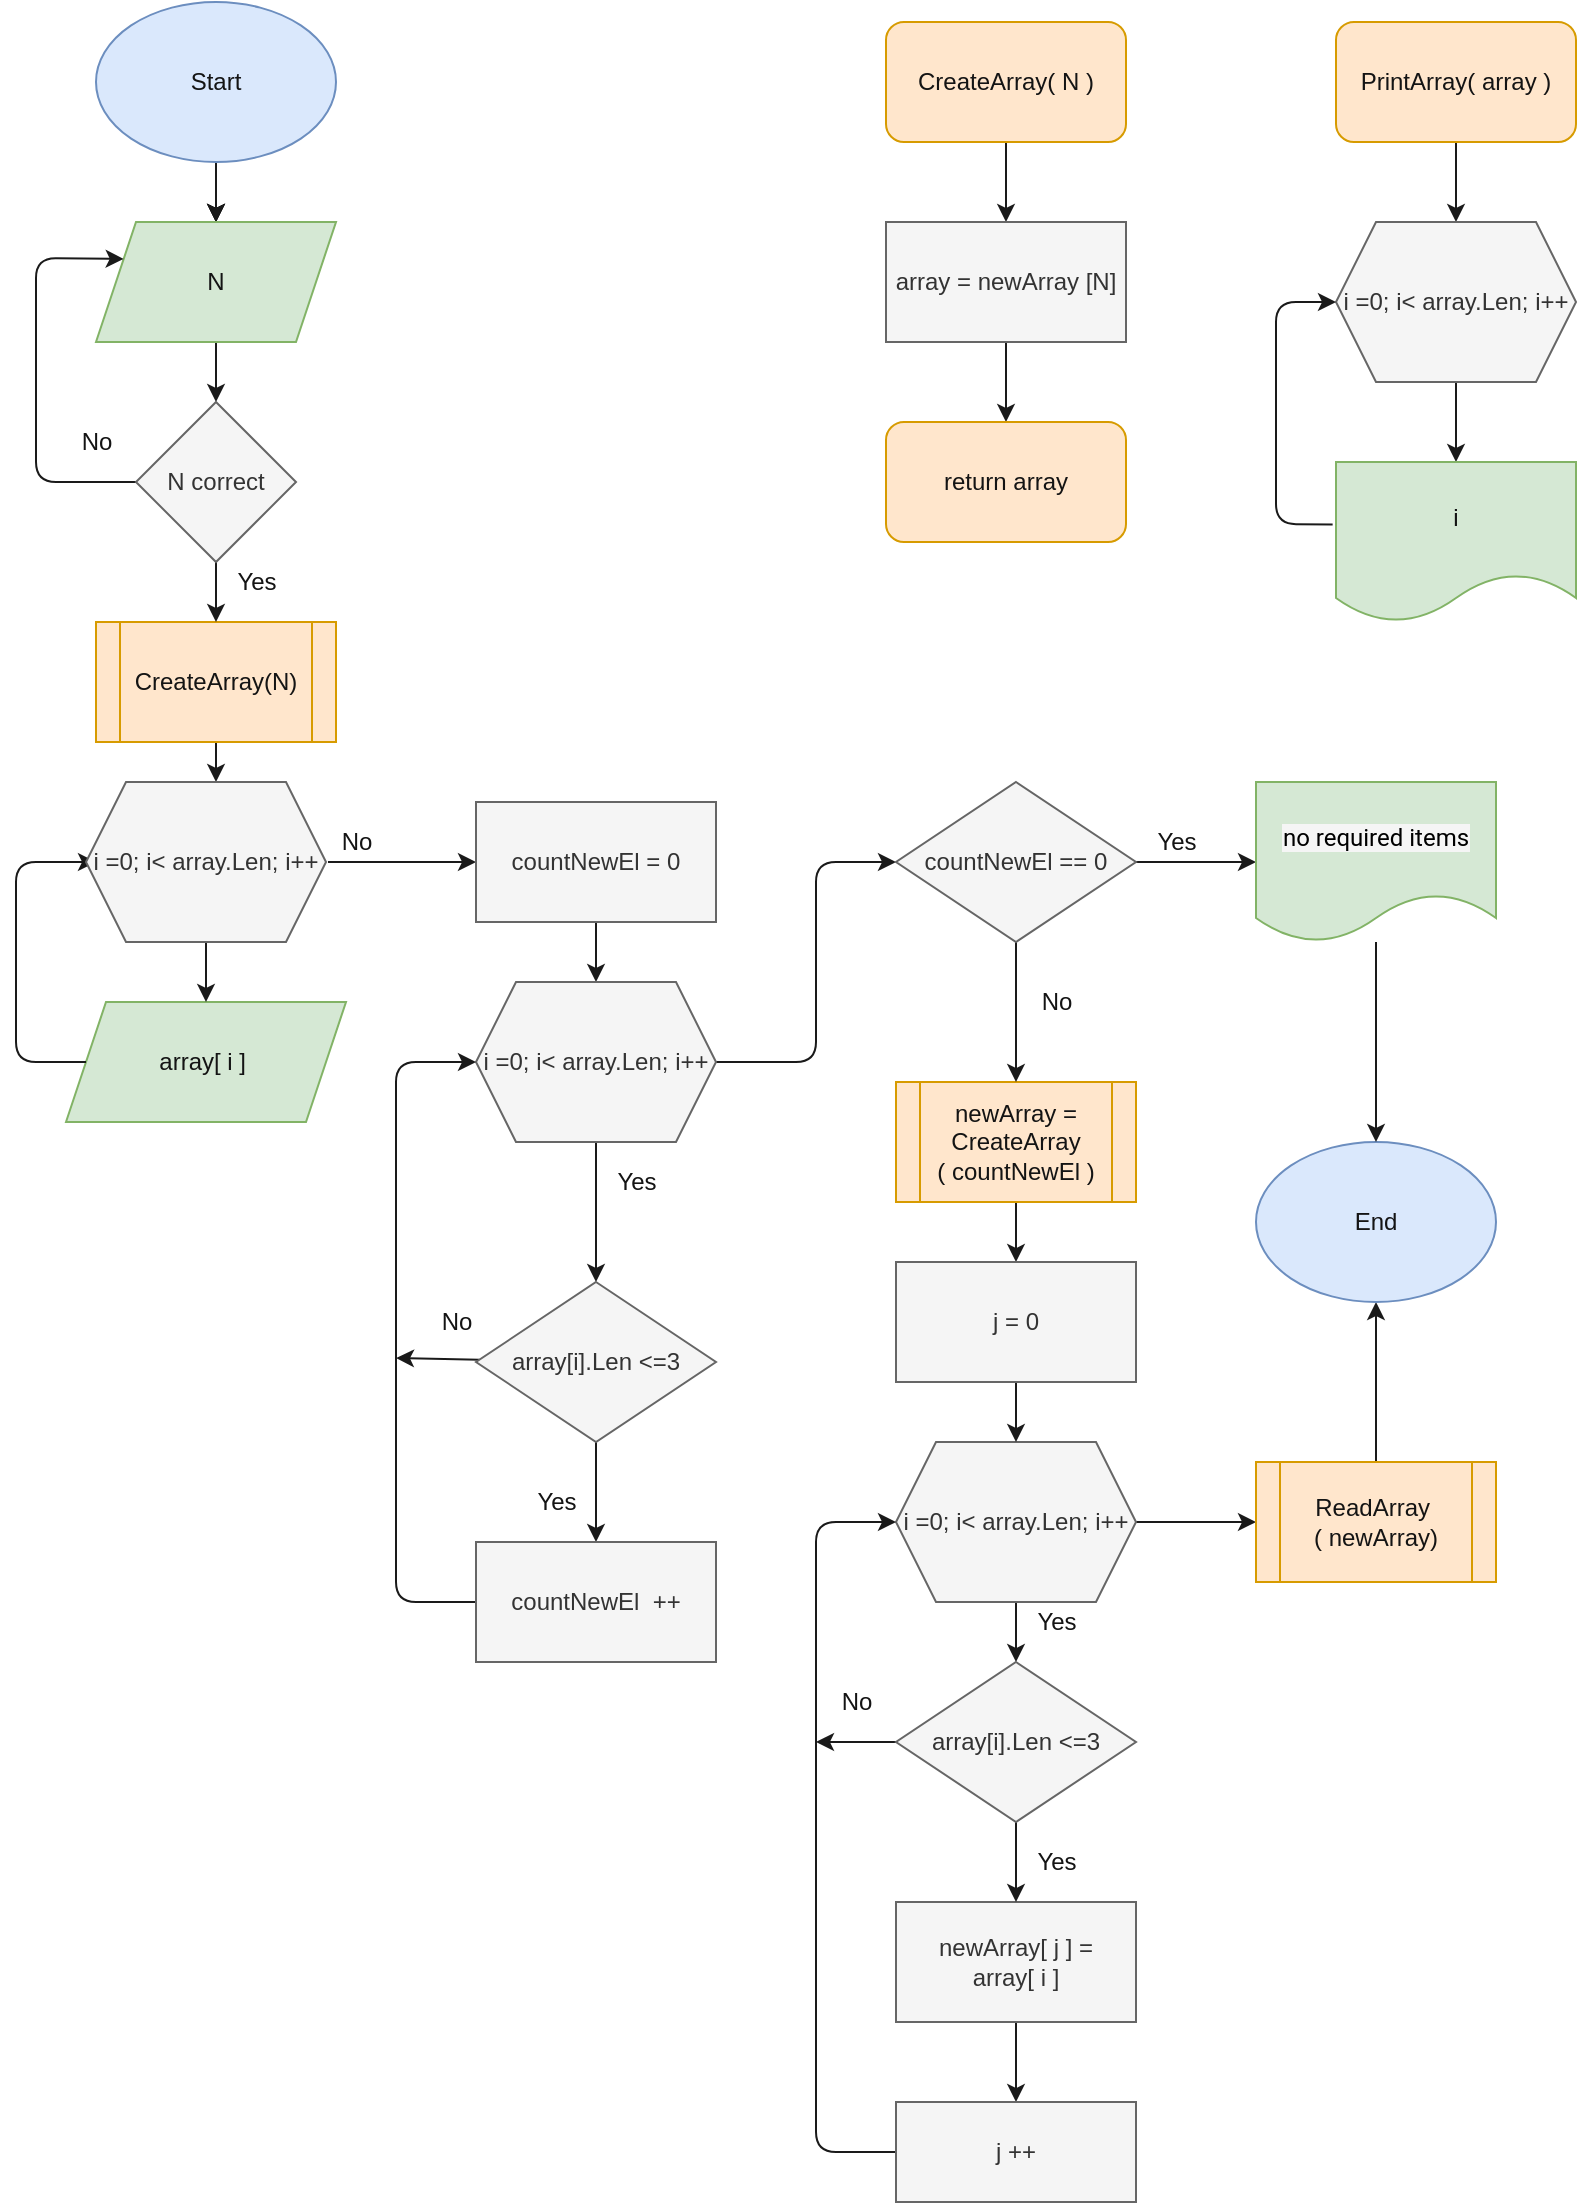 <mxfile>
    <diagram id="oc7l5IYD56ZEyAZq3uZG" name="Страница 1">
        <mxGraphModel dx="690" dy="543" grid="1" gridSize="10" guides="1" tooltips="1" connect="1" arrows="1" fold="1" page="1" pageScale="1" pageWidth="827" pageHeight="1169" background="#ffffff" math="0" shadow="0">
            <root>
                <mxCell id="0"/>
                <mxCell id="1" parent="0"/>
                <mxCell id="5" value="" style="edgeStyle=none;html=1;fontColor=#141414;" parent="1" source="2" target="4" edge="1">
                    <mxGeometry relative="1" as="geometry"/>
                </mxCell>
                <mxCell id="6" style="edgeStyle=none;html=1;entryX=0.5;entryY=0;entryDx=0;entryDy=0;fontColor=#141414;" parent="1" source="2" target="4" edge="1">
                    <mxGeometry relative="1" as="geometry"/>
                </mxCell>
                <mxCell id="7" style="edgeStyle=none;html=1;fontColor=#141414;strokeColor=#1A1A1A;" parent="1" source="2" edge="1">
                    <mxGeometry relative="1" as="geometry">
                        <mxPoint x="140" y="150" as="targetPoint"/>
                    </mxGeometry>
                </mxCell>
                <mxCell id="2" value="&lt;font color=&quot;#141414&quot;&gt;Start&lt;/font&gt;" style="ellipse;whiteSpace=wrap;html=1;fillColor=#dae8fc;strokeColor=#6c8ebf;" parent="1" vertex="1">
                    <mxGeometry x="80" y="40" width="120" height="80" as="geometry"/>
                </mxCell>
                <mxCell id="13" style="edgeStyle=none;html=1;fontColor=#141414;strokeColor=#1A1A1A;" parent="1" source="4" edge="1">
                    <mxGeometry relative="1" as="geometry">
                        <mxPoint x="140" y="240" as="targetPoint"/>
                    </mxGeometry>
                </mxCell>
                <mxCell id="4" value="&lt;font color=&quot;#141414&quot;&gt;N&lt;/font&gt;" style="shape=parallelogram;perimeter=parallelogramPerimeter;whiteSpace=wrap;html=1;fixedSize=1;fillColor=#d5e8d4;strokeColor=#82b366;" parent="1" vertex="1">
                    <mxGeometry x="80" y="150" width="120" height="60" as="geometry"/>
                </mxCell>
                <mxCell id="9" style="edgeStyle=none;html=1;fontColor=#141414;strokeColor=#1A1A1A;" parent="1" source="8" edge="1">
                    <mxGeometry relative="1" as="geometry">
                        <mxPoint x="535" y="150" as="targetPoint"/>
                    </mxGeometry>
                </mxCell>
                <mxCell id="8" value="&lt;font color=&quot;#141414&quot;&gt;CreateArray( N )&lt;/font&gt;" style="rounded=1;whiteSpace=wrap;html=1;fillColor=#ffe6cc;strokeColor=#d79b00;" parent="1" vertex="1">
                    <mxGeometry x="475" y="50" width="120" height="60" as="geometry"/>
                </mxCell>
                <mxCell id="11" style="edgeStyle=none;html=1;fontColor=#141414;strokeColor=#1A1A1A;" parent="1" source="10" edge="1">
                    <mxGeometry relative="1" as="geometry">
                        <mxPoint x="535" y="250" as="targetPoint"/>
                    </mxGeometry>
                </mxCell>
                <mxCell id="10" value="array = newArray [N]" style="rounded=0;whiteSpace=wrap;html=1;fontColor=#333333;fillColor=#f5f5f5;strokeColor=#666666;" parent="1" vertex="1">
                    <mxGeometry x="475" y="150" width="120" height="60" as="geometry"/>
                </mxCell>
                <mxCell id="12" value="&lt;font color=&quot;#141414&quot;&gt;return array&lt;/font&gt;" style="rounded=1;whiteSpace=wrap;html=1;fillColor=#ffe6cc;strokeColor=#d79b00;" parent="1" vertex="1">
                    <mxGeometry x="475" y="250" width="120" height="60" as="geometry"/>
                </mxCell>
                <mxCell id="15" style="edgeStyle=none;html=1;fontColor=#141414;strokeColor=#1A1A1A;" parent="1" source="14" edge="1">
                    <mxGeometry relative="1" as="geometry">
                        <mxPoint x="140" y="430" as="targetPoint"/>
                    </mxGeometry>
                </mxCell>
                <mxCell id="14" value="&lt;font color=&quot;#141414&quot;&gt;CreateArray(N)&lt;/font&gt;" style="shape=process;whiteSpace=wrap;html=1;backgroundOutline=1;fillColor=#ffe6cc;strokeColor=#d79b00;" parent="1" vertex="1">
                    <mxGeometry x="80" y="350" width="120" height="60" as="geometry"/>
                </mxCell>
                <mxCell id="29" style="edgeStyle=none;html=1;exitX=0.033;exitY=1;exitDx=0;exitDy=0;fontColor=#141414;strokeColor=#1A1A1A;entryX=0;entryY=0.5;entryDx=0;entryDy=0;exitPerimeter=0;" parent="1" source="95" edge="1" target="41">
                    <mxGeometry relative="1" as="geometry">
                        <mxPoint x="240" y="470" as="targetPoint"/>
                        <mxPoint x="180" y="530" as="sourcePoint"/>
                    </mxGeometry>
                </mxCell>
                <mxCell id="22" value="&lt;font color=&quot;#141414&quot;&gt;array[ i ]&amp;nbsp;&lt;br&gt;&lt;/font&gt;" style="shape=parallelogram;perimeter=parallelogramPerimeter;whiteSpace=wrap;html=1;fixedSize=1;fillColor=#d5e8d4;strokeColor=#82b366;" parent="1" vertex="1">
                    <mxGeometry x="65" y="540" width="140" height="60" as="geometry"/>
                </mxCell>
                <mxCell id="27" style="edgeStyle=none;html=1;entryX=0;entryY=0.5;entryDx=0;entryDy=0;fontColor=#141414;strokeColor=#1A1A1A;exitX=0;exitY=0.5;exitDx=0;exitDy=0;" parent="1" source="22" edge="1">
                    <mxGeometry relative="1" as="geometry">
                        <Array as="points">
                            <mxPoint x="40" y="570"/>
                            <mxPoint x="40" y="470"/>
                        </Array>
                        <mxPoint x="60.0" y="650.0" as="sourcePoint"/>
                        <mxPoint x="80" y="470" as="targetPoint"/>
                    </mxGeometry>
                </mxCell>
                <mxCell id="85" style="edgeStyle=none;html=1;entryX=0.5;entryY=0;entryDx=0;entryDy=0;strokeColor=#1A1A1A;" edge="1" parent="1" source="41" target="43">
                    <mxGeometry relative="1" as="geometry"/>
                </mxCell>
                <mxCell id="41" value="countNewEl = 0" style="rounded=0;whiteSpace=wrap;html=1;fontColor=#333333;fillColor=#f5f5f5;strokeColor=#666666;" parent="1" vertex="1">
                    <mxGeometry x="270" y="440" width="120" height="60" as="geometry"/>
                </mxCell>
                <mxCell id="44" style="edgeStyle=none;html=1;exitX=0.5;exitY=1;exitDx=0;exitDy=0;fontColor=#141414;strokeColor=#1A1A1A;entryX=0.5;entryY=0;entryDx=0;entryDy=0;" parent="1" source="43" edge="1" target="46">
                    <mxGeometry relative="1" as="geometry">
                        <mxPoint x="300" y="630" as="targetPoint"/>
                    </mxGeometry>
                </mxCell>
                <mxCell id="54" style="edgeStyle=none;html=1;exitX=1;exitY=0.5;exitDx=0;exitDy=0;fontColor=#141414;strokeColor=#1A1A1A;entryX=0;entryY=0.5;entryDx=0;entryDy=0;" parent="1" source="43" target="100" edge="1">
                    <mxGeometry relative="1" as="geometry">
                        <mxPoint x="400" y="460" as="targetPoint"/>
                        <Array as="points">
                            <mxPoint x="440" y="570"/>
                            <mxPoint x="440" y="470"/>
                        </Array>
                    </mxGeometry>
                </mxCell>
                <mxCell id="43" value="i =0; i&amp;lt; array.Len; i++" style="shape=hexagon;perimeter=hexagonPerimeter2;whiteSpace=wrap;html=1;fixedSize=1;fontColor=#333333;fillColor=#f5f5f5;strokeColor=#666666;" parent="1" vertex="1">
                    <mxGeometry x="270" y="530" width="120" height="80" as="geometry"/>
                </mxCell>
                <mxCell id="49" value="" style="edgeStyle=none;html=1;fontColor=#141414;strokeColor=#1A1A1A;" parent="1" source="46" target="48" edge="1">
                    <mxGeometry relative="1" as="geometry"/>
                </mxCell>
                <mxCell id="83" style="edgeStyle=none;html=1;strokeColor=#1A1A1A;" edge="1" parent="1" source="46">
                    <mxGeometry relative="1" as="geometry">
                        <mxPoint x="230" y="718" as="targetPoint"/>
                    </mxGeometry>
                </mxCell>
                <mxCell id="46" value="array[i].Len &amp;lt;=3" style="rhombus;whiteSpace=wrap;html=1;fillColor=#f5f5f5;strokeColor=#666666;fontColor=#333333;" parent="1" vertex="1">
                    <mxGeometry x="270" y="680" width="120" height="80" as="geometry"/>
                </mxCell>
                <mxCell id="50" style="edgeStyle=none;html=1;entryX=0;entryY=0.5;entryDx=0;entryDy=0;fontColor=#141414;strokeColor=#1A1A1A;exitX=0;exitY=0.5;exitDx=0;exitDy=0;" parent="1" target="43" edge="1" source="48">
                    <mxGeometry relative="1" as="geometry">
                        <mxPoint x="240" y="850" as="sourcePoint"/>
                        <Array as="points">
                            <mxPoint x="230" y="840"/>
                            <mxPoint x="230" y="730"/>
                            <mxPoint x="230" y="570"/>
                        </Array>
                    </mxGeometry>
                </mxCell>
                <mxCell id="48" value="&lt;span&gt;countNewEl&amp;nbsp; ++&lt;/span&gt;" style="whiteSpace=wrap;html=1;fillColor=#f5f5f5;strokeColor=#666666;fontColor=#333333;" parent="1" vertex="1">
                    <mxGeometry x="270" y="810" width="120" height="60" as="geometry"/>
                </mxCell>
                <mxCell id="51" value="Yes" style="text;html=1;align=center;verticalAlign=middle;resizable=0;points=[];autosize=1;strokeColor=none;fillColor=none;fontColor=#141414;" parent="1" vertex="1">
                    <mxGeometry x="290" y="780" width="40" height="20" as="geometry"/>
                </mxCell>
                <mxCell id="99" style="edgeStyle=none;html=1;fontColor=#141414;strokeColor=#1A1A1A;" edge="1" parent="1" source="56">
                    <mxGeometry relative="1" as="geometry">
                        <mxPoint x="540" y="670" as="targetPoint"/>
                    </mxGeometry>
                </mxCell>
                <mxCell id="56" value="&lt;font color=&quot;#141414&quot;&gt;newArray = CreateArray&lt;br&gt;( countNewEl )&lt;/font&gt;" style="shape=process;whiteSpace=wrap;html=1;backgroundOutline=1;fillColor=#ffe6cc;strokeColor=#d79b00;" parent="1" vertex="1">
                    <mxGeometry x="480" y="580" width="120" height="60" as="geometry"/>
                </mxCell>
                <mxCell id="60" style="edgeStyle=none;html=1;entryX=0.5;entryY=0;entryDx=0;entryDy=0;fontColor=#141414;strokeColor=#1A1A1A;" parent="1" source="58" edge="1">
                    <mxGeometry relative="1" as="geometry">
                        <mxPoint x="540" y="870" as="targetPoint"/>
                    </mxGeometry>
                </mxCell>
                <mxCell id="93" style="edgeStyle=none;html=1;entryX=0;entryY=0.5;entryDx=0;entryDy=0;fontColor=#141414;strokeColor=#1A1A1A;" edge="1" parent="1" source="58" target="79">
                    <mxGeometry relative="1" as="geometry"/>
                </mxCell>
                <mxCell id="58" value="i =0; i&amp;lt; array.Len; i++" style="shape=hexagon;perimeter=hexagonPerimeter2;whiteSpace=wrap;html=1;fixedSize=1;fontColor=#333333;fillColor=#f5f5f5;strokeColor=#666666;" parent="1" vertex="1">
                    <mxGeometry x="480" y="760" width="120" height="80" as="geometry"/>
                </mxCell>
                <mxCell id="87" style="edgeStyle=none;html=1;entryX=0.5;entryY=0;entryDx=0;entryDy=0;fontColor=#141414;strokeColor=#1A1A1A;" edge="1" parent="1" source="62" target="58">
                    <mxGeometry relative="1" as="geometry"/>
                </mxCell>
                <mxCell id="62" value="j = 0" style="whiteSpace=wrap;html=1;fillColor=#f5f5f5;strokeColor=#666666;fontColor=#333333;" parent="1" vertex="1">
                    <mxGeometry x="480" y="670" width="120" height="60" as="geometry"/>
                </mxCell>
                <mxCell id="71" style="edgeStyle=none;html=1;entryX=0.5;entryY=0;entryDx=0;entryDy=0;fontColor=#141414;strokeColor=#1A1A1A;" parent="1" source="66" target="69" edge="1">
                    <mxGeometry relative="1" as="geometry"/>
                </mxCell>
                <mxCell id="66" value="&lt;span&gt;newArray[ j ] = &lt;br&gt;array[ i ]&lt;/span&gt;" style="whiteSpace=wrap;html=1;fillColor=#f5f5f5;strokeColor=#666666;fontColor=#333333;" parent="1" vertex="1">
                    <mxGeometry x="480" y="990" width="120" height="60" as="geometry"/>
                </mxCell>
                <mxCell id="70" style="edgeStyle=none;html=1;exitX=0;exitY=0.5;exitDx=0;exitDy=0;entryX=0;entryY=0.5;entryDx=0;entryDy=0;fontColor=#141414;strokeColor=#1A1A1A;" parent="1" source="69" target="58" edge="1">
                    <mxGeometry relative="1" as="geometry">
                        <Array as="points">
                            <mxPoint x="440" y="1115"/>
                            <mxPoint x="440" y="800"/>
                        </Array>
                    </mxGeometry>
                </mxCell>
                <mxCell id="69" value="j ++" style="whiteSpace=wrap;html=1;fillColor=#f5f5f5;strokeColor=#666666;fontColor=#333333;" parent="1" vertex="1">
                    <mxGeometry x="480" y="1090" width="120" height="50" as="geometry"/>
                </mxCell>
                <mxCell id="73" style="edgeStyle=none;html=1;fontColor=#141414;strokeColor=#1A1A1A;" parent="1" source="72" edge="1">
                    <mxGeometry relative="1" as="geometry">
                        <mxPoint x="760" y="150.0" as="targetPoint"/>
                    </mxGeometry>
                </mxCell>
                <mxCell id="72" value="&lt;font color=&quot;#141414&quot;&gt;PrintArray( array )&lt;/font&gt;" style="rounded=1;whiteSpace=wrap;html=1;fillColor=#ffe6cc;strokeColor=#d79b00;" parent="1" vertex="1">
                    <mxGeometry x="700" y="50" width="120" height="60" as="geometry"/>
                </mxCell>
                <mxCell id="75" style="edgeStyle=none;html=1;fontColor=#141414;strokeColor=#1A1A1A;" parent="1" source="74" target="76" edge="1">
                    <mxGeometry relative="1" as="geometry">
                        <mxPoint x="760" y="270" as="targetPoint"/>
                    </mxGeometry>
                </mxCell>
                <mxCell id="74" value="i =0; i&amp;lt; array.Len; i++" style="shape=hexagon;perimeter=hexagonPerimeter2;whiteSpace=wrap;html=1;fixedSize=1;fontColor=#333333;fillColor=#f5f5f5;strokeColor=#666666;" parent="1" vertex="1">
                    <mxGeometry x="700" y="150" width="120" height="80" as="geometry"/>
                </mxCell>
                <mxCell id="77" style="edgeStyle=none;html=1;fontColor=#141414;strokeColor=#1A1A1A;entryX=0;entryY=0.5;entryDx=0;entryDy=0;exitX=-0.014;exitY=0.39;exitDx=0;exitDy=0;exitPerimeter=0;" parent="1" source="76" target="74" edge="1">
                    <mxGeometry relative="1" as="geometry">
                        <mxPoint x="660" y="310" as="targetPoint"/>
                        <Array as="points">
                            <mxPoint x="670" y="301"/>
                            <mxPoint x="670" y="190"/>
                        </Array>
                    </mxGeometry>
                </mxCell>
                <mxCell id="76" value="&lt;font color=&quot;#141414&quot;&gt;i&lt;/font&gt;" style="shape=document;whiteSpace=wrap;html=1;boundedLbl=1;fillColor=#d5e8d4;strokeColor=#82b366;" parent="1" vertex="1">
                    <mxGeometry x="700" y="270" width="120" height="80" as="geometry"/>
                </mxCell>
                <mxCell id="105" style="edgeStyle=none;html=1;entryX=0.5;entryY=1;entryDx=0;entryDy=0;fontSize=10;fontColor=#141414;strokeColor=#1A1A1A;" edge="1" parent="1" source="79" target="81">
                    <mxGeometry relative="1" as="geometry"/>
                </mxCell>
                <mxCell id="79" value="&lt;font color=&quot;#141414&quot;&gt;ReadArray&amp;nbsp;&lt;br&gt;( newArray)&lt;/font&gt;" style="shape=process;whiteSpace=wrap;html=1;backgroundOutline=1;fillColor=#ffe6cc;strokeColor=#d79b00;" parent="1" vertex="1">
                    <mxGeometry x="660" y="770" width="120" height="60" as="geometry"/>
                </mxCell>
                <mxCell id="81" value="&lt;font color=&quot;#141414&quot;&gt;End&lt;/font&gt;" style="ellipse;whiteSpace=wrap;html=1;fillColor=#dae8fc;strokeColor=#6c8ebf;" parent="1" vertex="1">
                    <mxGeometry x="660" y="610" width="120" height="80" as="geometry"/>
                </mxCell>
                <mxCell id="86" value="&lt;font color=&quot;#141414&quot;&gt;No&lt;/font&gt;" style="text;html=1;align=center;verticalAlign=middle;resizable=0;points=[];autosize=1;strokeColor=none;fillColor=none;" vertex="1" parent="1">
                    <mxGeometry x="245" y="690" width="30" height="20" as="geometry"/>
                </mxCell>
                <mxCell id="89" style="edgeStyle=none;html=1;entryX=0.5;entryY=0;entryDx=0;entryDy=0;fontColor=#141414;strokeColor=#1A1A1A;" edge="1" parent="1" source="88" target="66">
                    <mxGeometry relative="1" as="geometry"/>
                </mxCell>
                <mxCell id="90" style="edgeStyle=none;html=1;fontColor=#141414;strokeColor=#1A1A1A;" edge="1" parent="1" source="88">
                    <mxGeometry relative="1" as="geometry">
                        <mxPoint x="440" y="910" as="targetPoint"/>
                    </mxGeometry>
                </mxCell>
                <mxCell id="88" value="array[i].Len &amp;lt;=3" style="rhombus;whiteSpace=wrap;html=1;fillColor=#f5f5f5;strokeColor=#666666;fontColor=#333333;" vertex="1" parent="1">
                    <mxGeometry x="480" y="870" width="120" height="80" as="geometry"/>
                </mxCell>
                <mxCell id="91" value="No" style="text;html=1;align=center;verticalAlign=middle;resizable=0;points=[];autosize=1;strokeColor=none;fillColor=none;fontColor=#141414;" vertex="1" parent="1">
                    <mxGeometry x="445" y="880" width="30" height="20" as="geometry"/>
                </mxCell>
                <mxCell id="92" value="Yes" style="text;html=1;align=center;verticalAlign=middle;resizable=0;points=[];autosize=1;strokeColor=none;fillColor=none;fontColor=#141414;" vertex="1" parent="1">
                    <mxGeometry x="540" y="960" width="40" height="20" as="geometry"/>
                </mxCell>
                <mxCell id="95" value="No" style="text;html=1;align=center;verticalAlign=middle;resizable=0;points=[];autosize=1;strokeColor=none;fillColor=none;fontColor=#141414;" vertex="1" parent="1">
                    <mxGeometry x="195" y="450" width="30" height="20" as="geometry"/>
                </mxCell>
                <mxCell id="97" value="Yes" style="text;html=1;align=center;verticalAlign=middle;resizable=0;points=[];autosize=1;strokeColor=none;fillColor=none;fontColor=#141414;" vertex="1" parent="1">
                    <mxGeometry x="330" y="620" width="40" height="20" as="geometry"/>
                </mxCell>
                <mxCell id="98" value="Yes" style="text;html=1;align=center;verticalAlign=middle;resizable=0;points=[];autosize=1;strokeColor=none;fillColor=none;fontColor=#141414;" vertex="1" parent="1">
                    <mxGeometry x="540" y="840" width="40" height="20" as="geometry"/>
                </mxCell>
                <mxCell id="101" style="edgeStyle=none;html=1;entryX=0.5;entryY=0;entryDx=0;entryDy=0;fontColor=#141414;strokeColor=#1A1A1A;" edge="1" parent="1" source="100" target="56">
                    <mxGeometry relative="1" as="geometry"/>
                </mxCell>
                <mxCell id="103" style="edgeStyle=none;html=1;fontColor=#141414;strokeColor=#1A1A1A;entryX=0;entryY=0.5;entryDx=0;entryDy=0;" edge="1" parent="1" source="100" target="104">
                    <mxGeometry relative="1" as="geometry">
                        <mxPoint x="640" y="470" as="targetPoint"/>
                    </mxGeometry>
                </mxCell>
                <mxCell id="100" value="countNewEl == 0" style="rhombus;whiteSpace=wrap;html=1;fillColor=#f5f5f5;strokeColor=#666666;fontColor=#333333;" vertex="1" parent="1">
                    <mxGeometry x="480" y="430" width="120" height="80" as="geometry"/>
                </mxCell>
                <mxCell id="102" value="No" style="text;html=1;align=center;verticalAlign=middle;resizable=0;points=[];autosize=1;strokeColor=none;fillColor=none;fontColor=#141414;" vertex="1" parent="1">
                    <mxGeometry x="545" y="530" width="30" height="20" as="geometry"/>
                </mxCell>
                <mxCell id="106" style="edgeStyle=none;html=1;entryX=0.5;entryY=0;entryDx=0;entryDy=0;fontSize=10;fontColor=#141414;strokeColor=#1A1A1A;" edge="1" parent="1" source="104" target="81">
                    <mxGeometry relative="1" as="geometry"/>
                </mxCell>
                <mxCell id="104" value="&lt;span style=&quot;color: rgb(0 , 0 , 0) ; font-family: &amp;#34;roboto&amp;#34; , &amp;#34;robotodraft&amp;#34; , &amp;#34;helvetica&amp;#34; , &amp;#34;arial&amp;#34; , sans-serif ; background-color: rgb(245 , 245 , 245)&quot;&gt;&lt;font style=&quot;font-size: 12px&quot;&gt;no required items&lt;/font&gt;&lt;/span&gt;" style="shape=document;whiteSpace=wrap;html=1;boundedLbl=1;fillColor=#d5e8d4;strokeColor=#82b366;" vertex="1" parent="1">
                    <mxGeometry x="660" y="430" width="120" height="80" as="geometry"/>
                </mxCell>
                <mxCell id="107" value="Yes" style="text;html=1;align=center;verticalAlign=middle;resizable=0;points=[];autosize=1;strokeColor=none;fillColor=none;fontSize=12;fontColor=#141414;" vertex="1" parent="1">
                    <mxGeometry x="600" y="450" width="40" height="20" as="geometry"/>
                </mxCell>
                <mxCell id="109" style="edgeStyle=none;html=1;exitX=0;exitY=0.5;exitDx=0;exitDy=0;entryX=0;entryY=0.25;entryDx=0;entryDy=0;fontSize=12;fontColor=#141414;strokeColor=#1A1A1A;" edge="1" parent="1" source="108" target="4">
                    <mxGeometry relative="1" as="geometry">
                        <Array as="points">
                            <mxPoint x="50" y="280"/>
                            <mxPoint x="50" y="168"/>
                        </Array>
                    </mxGeometry>
                </mxCell>
                <mxCell id="111" style="edgeStyle=none;html=1;entryX=0.5;entryY=0;entryDx=0;entryDy=0;fontSize=12;fontColor=#141414;strokeColor=#1A1A1A;" edge="1" parent="1" source="108" target="14">
                    <mxGeometry relative="1" as="geometry"/>
                </mxCell>
                <mxCell id="108" value="N correct" style="rhombus;whiteSpace=wrap;html=1;fontColor=#333333;fillColor=#f5f5f5;strokeColor=#666666;" vertex="1" parent="1">
                    <mxGeometry x="100" y="240" width="80" height="80" as="geometry"/>
                </mxCell>
                <mxCell id="110" value="No" style="text;html=1;align=center;verticalAlign=middle;resizable=0;points=[];autosize=1;strokeColor=none;fillColor=none;fontSize=12;fontColor=#141414;" vertex="1" parent="1">
                    <mxGeometry x="65" y="250" width="30" height="20" as="geometry"/>
                </mxCell>
                <mxCell id="112" value="Yes" style="text;html=1;align=center;verticalAlign=middle;resizable=0;points=[];autosize=1;strokeColor=none;fillColor=none;fontSize=12;fontColor=#141414;" vertex="1" parent="1">
                    <mxGeometry x="140" y="320" width="40" height="20" as="geometry"/>
                </mxCell>
                <mxCell id="115" style="edgeStyle=none;html=1;entryX=0.5;entryY=0;entryDx=0;entryDy=0;fontSize=12;fontColor=#141414;strokeColor=#1A1A1A;" edge="1" parent="1" source="113" target="22">
                    <mxGeometry relative="1" as="geometry"/>
                </mxCell>
                <mxCell id="113" value="i =0; i&amp;lt; array.Len; i++" style="shape=hexagon;perimeter=hexagonPerimeter2;whiteSpace=wrap;html=1;fixedSize=1;fontColor=#333333;fillColor=#f5f5f5;strokeColor=#666666;" vertex="1" parent="1">
                    <mxGeometry x="75" y="430" width="120" height="80" as="geometry"/>
                </mxCell>
            </root>
        </mxGraphModel>
    </diagram>
</mxfile>